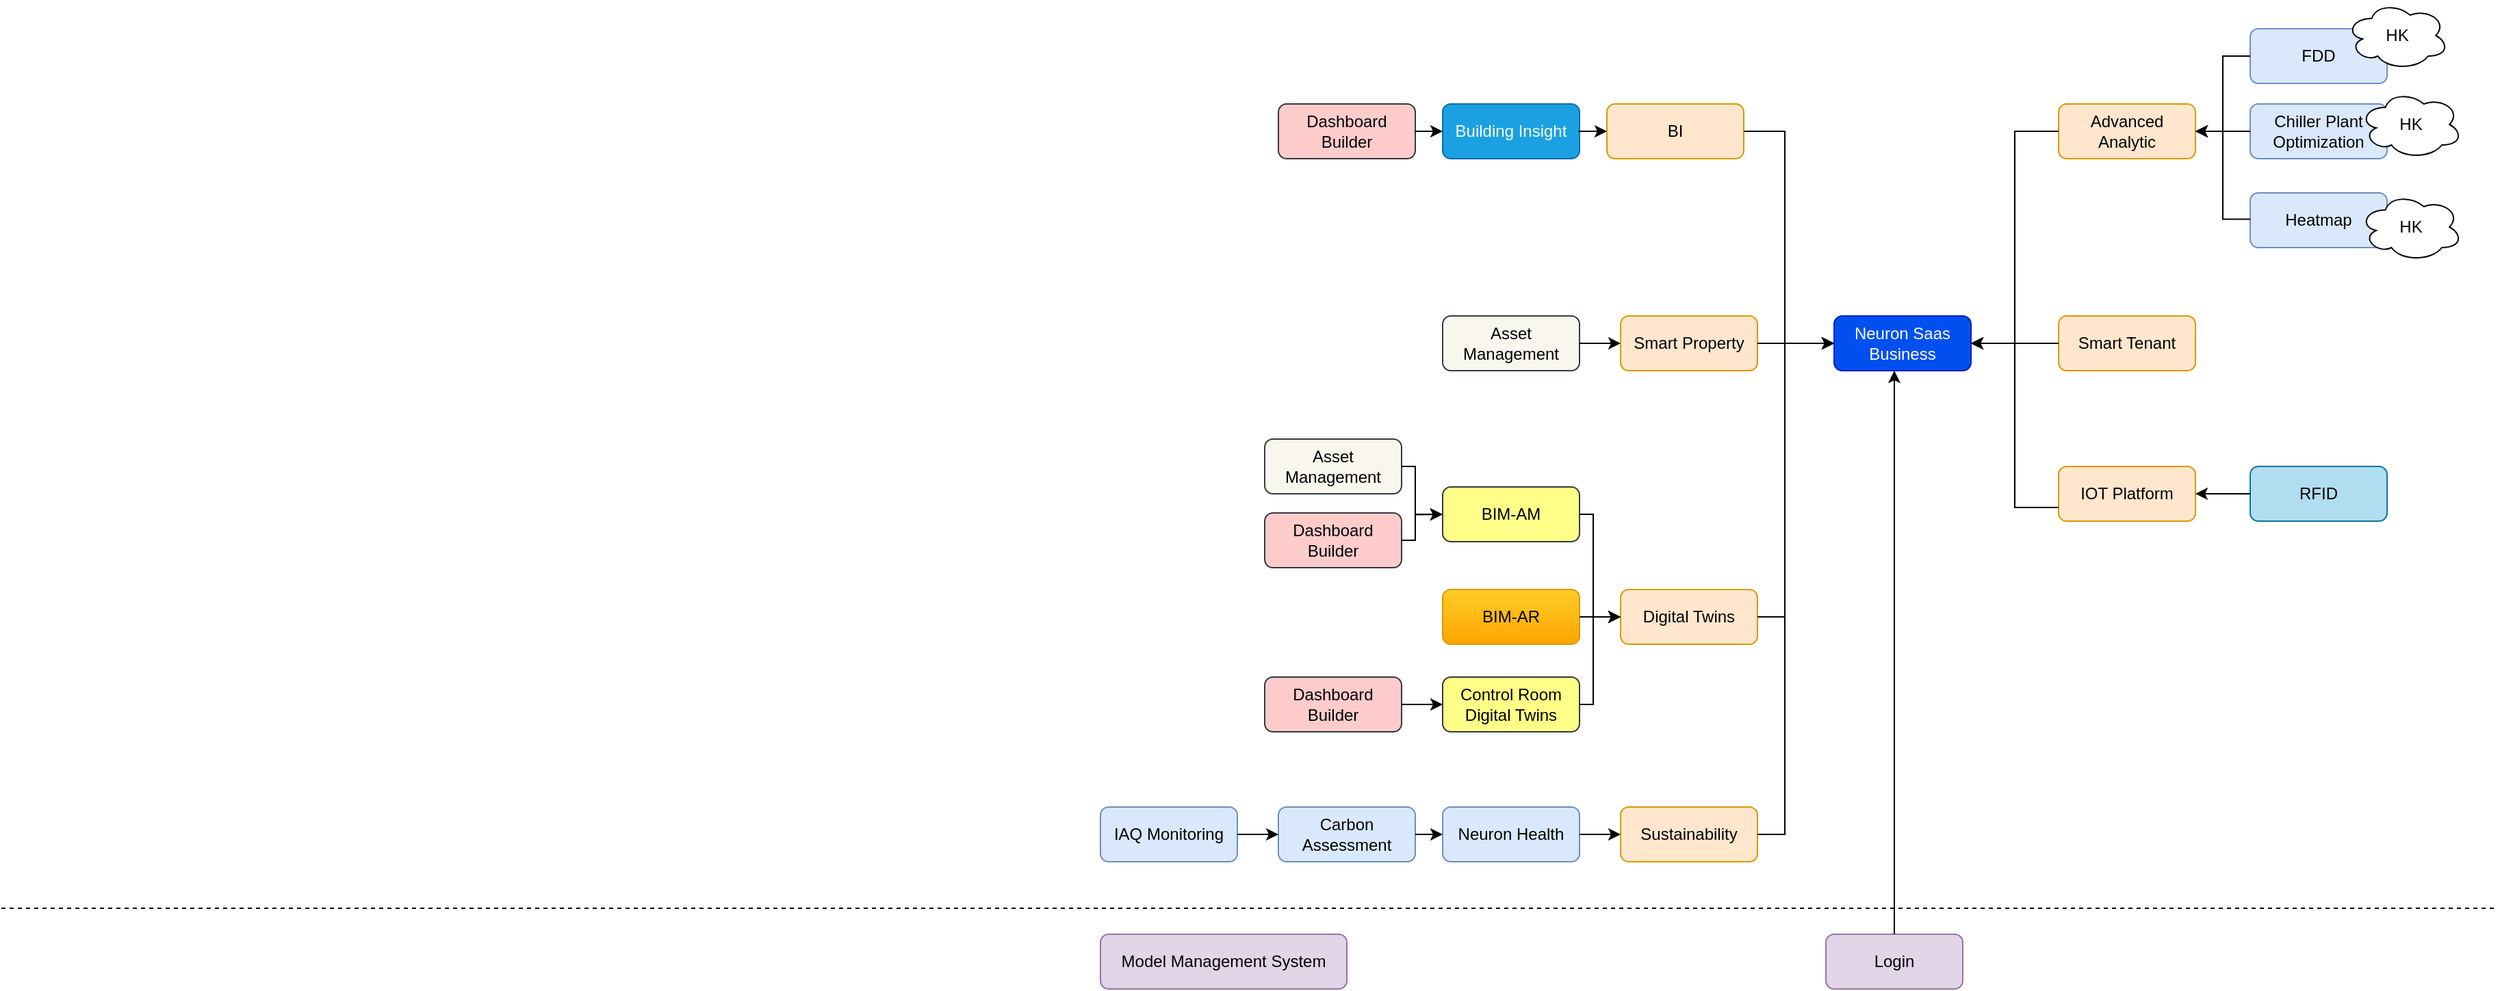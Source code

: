 <mxfile version="20.0.1" type="github"><diagram id="P8wc8JNe3x7fMDw0LXG7" name="Page-1"><mxGraphModel dx="2838" dy="603" grid="1" gridSize="10" guides="1" tooltips="1" connect="1" arrows="1" fold="1" page="1" pageScale="1" pageWidth="850" pageHeight="1100" math="0" shadow="0"><root><mxCell id="0"/><mxCell id="1" parent="0"/><mxCell id="MqZcO9cvdvLjZUqEfx9N-1" value="Neuron Saas Business" style="rounded=1;whiteSpace=wrap;html=1;fillColor=#0050ef;strokeColor=#001DBC;fontColor=#ffffff;" vertex="1" parent="1"><mxGeometry x="356" y="270" width="100" height="40" as="geometry"/></mxCell><mxCell id="MqZcO9cvdvLjZUqEfx9N-4" value="Building Insight" style="rounded=1;whiteSpace=wrap;html=1;fillColor=#1ba1e2;strokeColor=#006EAF;fontColor=#ffffff;" vertex="1" parent="1"><mxGeometry x="70" y="115" width="100" height="40" as="geometry"/></mxCell><mxCell id="MqZcO9cvdvLjZUqEfx9N-5" value="BI" style="rounded=1;whiteSpace=wrap;html=1;fillColor=#ffe6cc;strokeColor=#d79b00;" vertex="1" parent="1"><mxGeometry x="190" y="115" width="100" height="40" as="geometry"/></mxCell><mxCell id="MqZcO9cvdvLjZUqEfx9N-6" value="Login" style="rounded=1;whiteSpace=wrap;html=1;fillColor=#e1d5e7;strokeColor=#9673a6;" vertex="1" parent="1"><mxGeometry x="350" y="722" width="100" height="40" as="geometry"/></mxCell><mxCell id="MqZcO9cvdvLjZUqEfx9N-7" value="" style="endArrow=none;dashed=1;html=1;rounded=0;" edge="1" parent="1"><mxGeometry width="50" height="50" relative="1" as="geometry"><mxPoint x="-983" y="703" as="sourcePoint"/><mxPoint x="840" y="703" as="targetPoint"/></mxGeometry></mxCell><mxCell id="MqZcO9cvdvLjZUqEfx9N-9" value="Dashboard Builder" style="rounded=1;whiteSpace=wrap;html=1;fillColor=#ffcccc;strokeColor=#36393d;" vertex="1" parent="1"><mxGeometry x="-50" y="115" width="100" height="40" as="geometry"/></mxCell><mxCell id="MqZcO9cvdvLjZUqEfx9N-10" value="Smart Property" style="rounded=1;whiteSpace=wrap;html=1;fillColor=#ffe6cc;strokeColor=#d79b00;" vertex="1" parent="1"><mxGeometry x="200" y="270" width="100" height="40" as="geometry"/></mxCell><mxCell id="MqZcO9cvdvLjZUqEfx9N-11" value="Digital Twins" style="rounded=1;whiteSpace=wrap;html=1;fillColor=#ffe6cc;strokeColor=#d79b00;" vertex="1" parent="1"><mxGeometry x="200" y="470" width="100" height="40" as="geometry"/></mxCell><mxCell id="MqZcO9cvdvLjZUqEfx9N-12" value="Sustainability" style="rounded=1;whiteSpace=wrap;html=1;fillColor=#ffe6cc;strokeColor=#d79b00;" vertex="1" parent="1"><mxGeometry x="200" y="629" width="100" height="40" as="geometry"/></mxCell><mxCell id="MqZcO9cvdvLjZUqEfx9N-13" value="Advanced Analytic" style="rounded=1;whiteSpace=wrap;html=1;fillColor=#ffe6cc;strokeColor=#d79b00;" vertex="1" parent="1"><mxGeometry x="520" y="115" width="100" height="40" as="geometry"/></mxCell><mxCell id="MqZcO9cvdvLjZUqEfx9N-14" value="Smart Tenant" style="rounded=1;whiteSpace=wrap;html=1;fillColor=#ffe6cc;strokeColor=#d79b00;" vertex="1" parent="1"><mxGeometry x="520" y="270" width="100" height="40" as="geometry"/></mxCell><mxCell id="MqZcO9cvdvLjZUqEfx9N-15" value="IOT Platform" style="rounded=1;whiteSpace=wrap;html=1;fillColor=#ffe6cc;strokeColor=#d79b00;" vertex="1" parent="1"><mxGeometry x="520" y="380" width="100" height="40" as="geometry"/></mxCell><mxCell id="MqZcO9cvdvLjZUqEfx9N-17" value="Asset Management" style="rounded=1;whiteSpace=wrap;html=1;fillColor=#f9f7ed;strokeColor=#36393d;" vertex="1" parent="1"><mxGeometry x="70" y="270" width="100" height="40" as="geometry"/></mxCell><mxCell id="MqZcO9cvdvLjZUqEfx9N-18" value="BIM-AM" style="rounded=1;whiteSpace=wrap;html=1;fillColor=#ffff88;strokeColor=#36393d;" vertex="1" parent="1"><mxGeometry x="70" y="395" width="100" height="40" as="geometry"/></mxCell><mxCell id="MqZcO9cvdvLjZUqEfx9N-19" value="BIM-AR" style="rounded=1;whiteSpace=wrap;html=1;fillColor=#ffcd28;strokeColor=#d79b00;gradientColor=#ffa500;" vertex="1" parent="1"><mxGeometry x="70" y="470" width="100" height="40" as="geometry"/></mxCell><mxCell id="MqZcO9cvdvLjZUqEfx9N-20" value="Control Room Digital Twins" style="rounded=1;whiteSpace=wrap;html=1;fillColor=#ffff88;strokeColor=#36393d;" vertex="1" parent="1"><mxGeometry x="70" y="534" width="100" height="40" as="geometry"/></mxCell><mxCell id="MqZcO9cvdvLjZUqEfx9N-21" value="Neuron Health" style="rounded=1;whiteSpace=wrap;html=1;fillColor=#dae8fc;strokeColor=#6c8ebf;" vertex="1" parent="1"><mxGeometry x="70" y="629" width="100" height="40" as="geometry"/></mxCell><mxCell id="MqZcO9cvdvLjZUqEfx9N-22" value="Carbon Assessment" style="rounded=1;whiteSpace=wrap;html=1;fillColor=#dae8fc;strokeColor=#6c8ebf;" vertex="1" parent="1"><mxGeometry x="-50" y="629" width="100" height="40" as="geometry"/></mxCell><mxCell id="MqZcO9cvdvLjZUqEfx9N-23" value="IAQ Monitoring" style="rounded=1;whiteSpace=wrap;html=1;fillColor=#dae8fc;strokeColor=#6c8ebf;" vertex="1" parent="1"><mxGeometry x="-180" y="629" width="100" height="40" as="geometry"/></mxCell><mxCell id="MqZcO9cvdvLjZUqEfx9N-24" value="Model Management System" style="rounded=1;whiteSpace=wrap;html=1;fillColor=#e1d5e7;strokeColor=#9673a6;" vertex="1" parent="1"><mxGeometry x="-180" y="722" width="180" height="40" as="geometry"/></mxCell><mxCell id="MqZcO9cvdvLjZUqEfx9N-27" value="FDD" style="rounded=1;whiteSpace=wrap;html=1;fillColor=#dae8fc;strokeColor=#6c8ebf;" vertex="1" parent="1"><mxGeometry x="660" y="60" width="100" height="40" as="geometry"/></mxCell><mxCell id="MqZcO9cvdvLjZUqEfx9N-28" value="Chiller Plant Optimization" style="rounded=1;whiteSpace=wrap;html=1;fillColor=#dae8fc;strokeColor=#6c8ebf;" vertex="1" parent="1"><mxGeometry x="660" y="115" width="100" height="40" as="geometry"/></mxCell><mxCell id="MqZcO9cvdvLjZUqEfx9N-29" value="Heatmap" style="rounded=1;whiteSpace=wrap;html=1;fillColor=#dae8fc;strokeColor=#6c8ebf;" vertex="1" parent="1"><mxGeometry x="660" y="180" width="100" height="40" as="geometry"/></mxCell><mxCell id="MqZcO9cvdvLjZUqEfx9N-31" value="" style="edgeStyle=segmentEdgeStyle;endArrow=classic;html=1;rounded=0;exitX=1;exitY=0.5;exitDx=0;exitDy=0;entryX=0;entryY=0.5;entryDx=0;entryDy=0;" edge="1" parent="1" source="MqZcO9cvdvLjZUqEfx9N-5" target="MqZcO9cvdvLjZUqEfx9N-1"><mxGeometry width="50" height="50" relative="1" as="geometry"><mxPoint x="400" y="380" as="sourcePoint"/><mxPoint x="450" y="330" as="targetPoint"/><Array as="points"><mxPoint x="320" y="135"/><mxPoint x="320" y="290"/></Array></mxGeometry></mxCell><mxCell id="MqZcO9cvdvLjZUqEfx9N-32" value="" style="edgeStyle=elbowEdgeStyle;elbow=horizontal;endArrow=classic;html=1;rounded=0;exitX=1;exitY=0.5;exitDx=0;exitDy=0;entryX=0;entryY=0.5;entryDx=0;entryDy=0;" edge="1" parent="1" source="MqZcO9cvdvLjZUqEfx9N-10" target="MqZcO9cvdvLjZUqEfx9N-1"><mxGeometry width="50" height="50" relative="1" as="geometry"><mxPoint x="400" y="380" as="sourcePoint"/><mxPoint x="340" y="290" as="targetPoint"/></mxGeometry></mxCell><mxCell id="MqZcO9cvdvLjZUqEfx9N-33" value="" style="edgeStyle=segmentEdgeStyle;endArrow=classic;html=1;rounded=0;exitX=1;exitY=0.5;exitDx=0;exitDy=0;entryX=0;entryY=0.5;entryDx=0;entryDy=0;" edge="1" parent="1" source="MqZcO9cvdvLjZUqEfx9N-11" target="MqZcO9cvdvLjZUqEfx9N-1"><mxGeometry width="50" height="50" relative="1" as="geometry"><mxPoint x="400" y="380" as="sourcePoint"/><mxPoint x="450" y="330" as="targetPoint"/><Array as="points"><mxPoint x="320" y="490"/><mxPoint x="320" y="290"/></Array></mxGeometry></mxCell><mxCell id="MqZcO9cvdvLjZUqEfx9N-34" value="" style="edgeStyle=segmentEdgeStyle;endArrow=classic;html=1;rounded=0;exitX=1;exitY=0.5;exitDx=0;exitDy=0;entryX=0;entryY=0.5;entryDx=0;entryDy=0;" edge="1" parent="1" source="MqZcO9cvdvLjZUqEfx9N-12" target="MqZcO9cvdvLjZUqEfx9N-1"><mxGeometry width="50" height="50" relative="1" as="geometry"><mxPoint x="400" y="380" as="sourcePoint"/><mxPoint x="450" y="330" as="targetPoint"/><Array as="points"><mxPoint x="320" y="649"/><mxPoint x="320" y="290"/></Array></mxGeometry></mxCell><mxCell id="MqZcO9cvdvLjZUqEfx9N-35" value="" style="edgeStyle=elbowEdgeStyle;elbow=horizontal;endArrow=classic;html=1;rounded=0;exitX=0;exitY=0.5;exitDx=0;exitDy=0;" edge="1" parent="1" source="MqZcO9cvdvLjZUqEfx9N-13" target="MqZcO9cvdvLjZUqEfx9N-1"><mxGeometry width="50" height="50" relative="1" as="geometry"><mxPoint x="400" y="380" as="sourcePoint"/><mxPoint x="450" y="330" as="targetPoint"/></mxGeometry></mxCell><mxCell id="MqZcO9cvdvLjZUqEfx9N-36" value="" style="edgeStyle=elbowEdgeStyle;elbow=horizontal;endArrow=classic;html=1;rounded=0;exitX=0;exitY=0.75;exitDx=0;exitDy=0;entryX=1;entryY=0.5;entryDx=0;entryDy=0;" edge="1" parent="1" source="MqZcO9cvdvLjZUqEfx9N-15" target="MqZcO9cvdvLjZUqEfx9N-1"><mxGeometry width="50" height="50" relative="1" as="geometry"><mxPoint x="400" y="380" as="sourcePoint"/><mxPoint x="450" y="330" as="targetPoint"/></mxGeometry></mxCell><mxCell id="MqZcO9cvdvLjZUqEfx9N-37" value="" style="edgeStyle=elbowEdgeStyle;elbow=horizontal;endArrow=classic;html=1;rounded=0;exitX=0;exitY=0.5;exitDx=0;exitDy=0;entryX=1;entryY=0.5;entryDx=0;entryDy=0;" edge="1" parent="1" source="MqZcO9cvdvLjZUqEfx9N-14" target="MqZcO9cvdvLjZUqEfx9N-1"><mxGeometry width="50" height="50" relative="1" as="geometry"><mxPoint x="400" y="380" as="sourcePoint"/><mxPoint x="460" y="280" as="targetPoint"/><Array as="points"><mxPoint x="460" y="280"/></Array></mxGeometry></mxCell><mxCell id="MqZcO9cvdvLjZUqEfx9N-38" value="" style="edgeStyle=segmentEdgeStyle;endArrow=classic;html=1;rounded=0;exitX=0.991;exitY=0.5;exitDx=0;exitDy=0;exitPerimeter=0;entryX=0;entryY=0.5;entryDx=0;entryDy=0;" edge="1" parent="1" source="MqZcO9cvdvLjZUqEfx9N-4" target="MqZcO9cvdvLjZUqEfx9N-5"><mxGeometry width="50" height="50" relative="1" as="geometry"><mxPoint x="400" y="380" as="sourcePoint"/><mxPoint x="180" y="120" as="targetPoint"/></mxGeometry></mxCell><mxCell id="MqZcO9cvdvLjZUqEfx9N-43" value="Dashboard Builder" style="rounded=1;whiteSpace=wrap;html=1;fillColor=#ffcccc;strokeColor=#36393d;" vertex="1" parent="1"><mxGeometry x="-60" y="414" width="100" height="40" as="geometry"/></mxCell><mxCell id="MqZcO9cvdvLjZUqEfx9N-44" value="Dashboard Builder" style="rounded=1;whiteSpace=wrap;html=1;fillColor=#ffcccc;strokeColor=#36393d;" vertex="1" parent="1"><mxGeometry x="-60" y="534" width="100" height="40" as="geometry"/></mxCell><mxCell id="MqZcO9cvdvLjZUqEfx9N-45" value="" style="edgeStyle=segmentEdgeStyle;endArrow=classic;html=1;rounded=0;exitX=1;exitY=0.5;exitDx=0;exitDy=0;entryX=0;entryY=0.5;entryDx=0;entryDy=0;" edge="1" parent="1" source="MqZcO9cvdvLjZUqEfx9N-9" target="MqZcO9cvdvLjZUqEfx9N-4"><mxGeometry width="50" height="50" relative="1" as="geometry"><mxPoint x="200" y="145" as="sourcePoint"/><mxPoint x="50" y="110" as="targetPoint"/><Array as="points"><mxPoint x="50" y="135"/></Array></mxGeometry></mxCell><mxCell id="MqZcO9cvdvLjZUqEfx9N-47" value="" style="edgeStyle=segmentEdgeStyle;endArrow=classic;html=1;rounded=0;exitX=1;exitY=0.5;exitDx=0;exitDy=0;" edge="1" parent="1" source="MqZcO9cvdvLjZUqEfx9N-18"><mxGeometry width="50" height="50" relative="1" as="geometry"><mxPoint x="250" y="380" as="sourcePoint"/><mxPoint x="200" y="490" as="targetPoint"/><Array as="points"><mxPoint x="180" y="415"/><mxPoint x="180" y="490"/></Array></mxGeometry></mxCell><mxCell id="MqZcO9cvdvLjZUqEfx9N-49" value="" style="edgeStyle=segmentEdgeStyle;endArrow=classic;html=1;rounded=0;entryX=0;entryY=0.5;entryDx=0;entryDy=0;" edge="1" parent="1" target="MqZcO9cvdvLjZUqEfx9N-11"><mxGeometry width="50" height="50" relative="1" as="geometry"><mxPoint x="170" y="490" as="sourcePoint"/><mxPoint x="190" y="460" as="targetPoint"/><Array as="points"><mxPoint x="180" y="490"/></Array></mxGeometry></mxCell><mxCell id="MqZcO9cvdvLjZUqEfx9N-51" value="" style="edgeStyle=segmentEdgeStyle;endArrow=classic;html=1;rounded=0;exitX=1;exitY=0.5;exitDx=0;exitDy=0;entryX=0;entryY=0.5;entryDx=0;entryDy=0;" edge="1" parent="1" source="MqZcO9cvdvLjZUqEfx9N-17" target="MqZcO9cvdvLjZUqEfx9N-10"><mxGeometry width="50" height="50" relative="1" as="geometry"><mxPoint x="80" y="206" as="sourcePoint"/><mxPoint x="180" y="270" as="targetPoint"/></mxGeometry></mxCell><mxCell id="MqZcO9cvdvLjZUqEfx9N-52" value="" style="edgeStyle=segmentEdgeStyle;endArrow=classic;html=1;rounded=0;entryX=0;entryY=0.5;entryDx=0;entryDy=0;exitX=1;exitY=0.5;exitDx=0;exitDy=0;" edge="1" parent="1" source="MqZcO9cvdvLjZUqEfx9N-20" target="MqZcO9cvdvLjZUqEfx9N-11"><mxGeometry width="50" height="50" relative="1" as="geometry"><mxPoint x="180" y="510" as="sourcePoint"/><mxPoint x="180" y="342" as="targetPoint"/><Array as="points"><mxPoint x="180" y="554"/><mxPoint x="180" y="490"/></Array></mxGeometry></mxCell><mxCell id="MqZcO9cvdvLjZUqEfx9N-53" value="" style="edgeStyle=segmentEdgeStyle;endArrow=classic;html=1;rounded=0;exitX=1;exitY=0.5;exitDx=0;exitDy=0;entryX=-0.002;entryY=0.504;entryDx=0;entryDy=0;entryPerimeter=0;" edge="1" parent="1" source="MqZcO9cvdvLjZUqEfx9N-43" target="MqZcO9cvdvLjZUqEfx9N-18"><mxGeometry width="50" height="50" relative="1" as="geometry"><mxPoint x="39" y="335" as="sourcePoint"/><mxPoint x="60" y="410" as="targetPoint"/><Array as="points"><mxPoint x="50" y="415"/></Array></mxGeometry></mxCell><mxCell id="MqZcO9cvdvLjZUqEfx9N-54" value="" style="edgeStyle=segmentEdgeStyle;endArrow=classic;html=1;rounded=0;exitX=1;exitY=0.5;exitDx=0;exitDy=0;entryX=0;entryY=0.5;entryDx=0;entryDy=0;" edge="1" parent="1" source="MqZcO9cvdvLjZUqEfx9N-21" target="MqZcO9cvdvLjZUqEfx9N-12"><mxGeometry width="50" height="50" relative="1" as="geometry"><mxPoint x="49" y="399" as="sourcePoint"/><mxPoint x="190" y="640" as="targetPoint"/></mxGeometry></mxCell><mxCell id="MqZcO9cvdvLjZUqEfx9N-55" value="" style="edgeStyle=segmentEdgeStyle;endArrow=classic;html=1;rounded=0;exitX=1;exitY=0.5;exitDx=0;exitDy=0;entryX=0;entryY=0.5;entryDx=0;entryDy=0;" edge="1" parent="1" source="MqZcO9cvdvLjZUqEfx9N-44" target="MqZcO9cvdvLjZUqEfx9N-20"><mxGeometry width="50" height="50" relative="1" as="geometry"><mxPoint x="54" y="508" as="sourcePoint"/><mxPoint x="60" y="540" as="targetPoint"/></mxGeometry></mxCell><mxCell id="MqZcO9cvdvLjZUqEfx9N-56" value="" style="edgeStyle=segmentEdgeStyle;endArrow=classic;html=1;rounded=0;exitX=1;exitY=0.5;exitDx=0;exitDy=0;entryX=0;entryY=0.5;entryDx=0;entryDy=0;" edge="1" parent="1" source="MqZcO9cvdvLjZUqEfx9N-22" target="MqZcO9cvdvLjZUqEfx9N-21"><mxGeometry width="50" height="50" relative="1" as="geometry"><mxPoint x="210" y="684" as="sourcePoint"/><mxPoint x="60" y="640" as="targetPoint"/><Array as="points"/></mxGeometry></mxCell><mxCell id="MqZcO9cvdvLjZUqEfx9N-57" value="" style="edgeStyle=segmentEdgeStyle;endArrow=classic;html=1;rounded=0;entryX=0;entryY=0.5;entryDx=0;entryDy=0;exitX=1;exitY=0.5;exitDx=0;exitDy=0;" edge="1" parent="1" source="MqZcO9cvdvLjZUqEfx9N-23" target="MqZcO9cvdvLjZUqEfx9N-22"><mxGeometry width="50" height="50" relative="1" as="geometry"><mxPoint x="-70" y="670" as="sourcePoint"/><mxPoint x="-72" y="679" as="targetPoint"/><Array as="points"/></mxGeometry></mxCell><mxCell id="MqZcO9cvdvLjZUqEfx9N-58" value="" style="edgeStyle=segmentEdgeStyle;endArrow=classic;html=1;rounded=0;entryX=1;entryY=0.5;entryDx=0;entryDy=0;" edge="1" parent="1" target="MqZcO9cvdvLjZUqEfx9N-13"><mxGeometry width="50" height="50" relative="1" as="geometry"><mxPoint x="660" y="80" as="sourcePoint"/><mxPoint x="620" y="140" as="targetPoint"/><Array as="points"><mxPoint x="640" y="80"/><mxPoint x="640" y="135"/></Array></mxGeometry></mxCell><mxCell id="MqZcO9cvdvLjZUqEfx9N-59" value="" style="edgeStyle=segmentEdgeStyle;endArrow=classic;html=1;rounded=0;entryX=1;entryY=0.5;entryDx=0;entryDy=0;" edge="1" parent="1" target="MqZcO9cvdvLjZUqEfx9N-13"><mxGeometry width="50" height="50" relative="1" as="geometry"><mxPoint x="660" y="135" as="sourcePoint"/><mxPoint x="630" y="90" as="targetPoint"/><Array as="points"><mxPoint x="660" y="135"/></Array></mxGeometry></mxCell><mxCell id="MqZcO9cvdvLjZUqEfx9N-61" value="" style="edgeStyle=segmentEdgeStyle;endArrow=classic;html=1;rounded=0;exitX=0.001;exitY=0.48;exitDx=0;exitDy=0;entryX=1;entryY=0.5;entryDx=0;entryDy=0;exitPerimeter=0;" edge="1" parent="1" source="MqZcO9cvdvLjZUqEfx9N-29" target="MqZcO9cvdvLjZUqEfx9N-13"><mxGeometry width="50" height="50" relative="1" as="geometry"><mxPoint x="580" y="230" as="sourcePoint"/><mxPoint x="620" y="140" as="targetPoint"/><Array as="points"><mxPoint x="640" y="199"/><mxPoint x="640" y="135"/></Array></mxGeometry></mxCell><mxCell id="MqZcO9cvdvLjZUqEfx9N-62" value="" style="edgeStyle=segmentEdgeStyle;endArrow=classic;html=1;rounded=0;exitX=0.5;exitY=0;exitDx=0;exitDy=0;" edge="1" parent="1" source="MqZcO9cvdvLjZUqEfx9N-6"><mxGeometry width="50" height="50" relative="1" as="geometry"><mxPoint x="570" y="560" as="sourcePoint"/><mxPoint x="400" y="310" as="targetPoint"/><Array as="points"><mxPoint x="400" y="650"/><mxPoint x="400" y="650"/></Array></mxGeometry></mxCell><mxCell id="MqZcO9cvdvLjZUqEfx9N-65" value="RFID" style="rounded=1;whiteSpace=wrap;html=1;fillColor=#b1ddf0;strokeColor=#10739e;" vertex="1" parent="1"><mxGeometry x="660" y="380" width="100" height="40" as="geometry"/></mxCell><mxCell id="MqZcO9cvdvLjZUqEfx9N-66" value="" style="edgeStyle=segmentEdgeStyle;endArrow=classic;html=1;rounded=0;entryX=1;entryY=0.5;entryDx=0;entryDy=0;exitX=0;exitY=0.5;exitDx=0;exitDy=0;" edge="1" parent="1" source="MqZcO9cvdvLjZUqEfx9N-65" target="MqZcO9cvdvLjZUqEfx9N-15"><mxGeometry width="50" height="50" relative="1" as="geometry"><mxPoint x="690" y="520" as="sourcePoint"/><mxPoint x="260" y="330" as="targetPoint"/></mxGeometry></mxCell><mxCell id="MqZcO9cvdvLjZUqEfx9N-67" value="&lt;span style=&quot;&quot;&gt;Asset Management&lt;/span&gt;" style="rounded=1;whiteSpace=wrap;html=1;fillColor=#f9f7ed;strokeColor=#36393d;" vertex="1" parent="1"><mxGeometry x="-60" y="360" width="100" height="40" as="geometry"/></mxCell><mxCell id="MqZcO9cvdvLjZUqEfx9N-68" value="" style="edgeStyle=segmentEdgeStyle;endArrow=classic;html=1;rounded=0;exitX=1;exitY=0.5;exitDx=0;exitDy=0;entryX=0;entryY=0.5;entryDx=0;entryDy=0;" edge="1" parent="1" source="MqZcO9cvdvLjZUqEfx9N-67" target="MqZcO9cvdvLjZUqEfx9N-18"><mxGeometry width="50" height="50" relative="1" as="geometry"><mxPoint x="20" y="560" as="sourcePoint"/><mxPoint x="80" y="390" as="targetPoint"/><Array as="points"><mxPoint x="50" y="380"/><mxPoint x="50" y="415"/></Array></mxGeometry></mxCell><mxCell id="MqZcO9cvdvLjZUqEfx9N-69" value="HK" style="ellipse;shape=cloud;whiteSpace=wrap;html=1;" vertex="1" parent="1"><mxGeometry x="730" y="40" width="75" height="50" as="geometry"/></mxCell><mxCell id="MqZcO9cvdvLjZUqEfx9N-70" value="HK" style="ellipse;shape=cloud;whiteSpace=wrap;html=1;" vertex="1" parent="1"><mxGeometry x="740" y="105" width="75" height="50" as="geometry"/></mxCell><mxCell id="MqZcO9cvdvLjZUqEfx9N-71" value="HK" style="ellipse;shape=cloud;whiteSpace=wrap;html=1;" vertex="1" parent="1"><mxGeometry x="740" y="180" width="75" height="50" as="geometry"/></mxCell></root></mxGraphModel></diagram></mxfile>